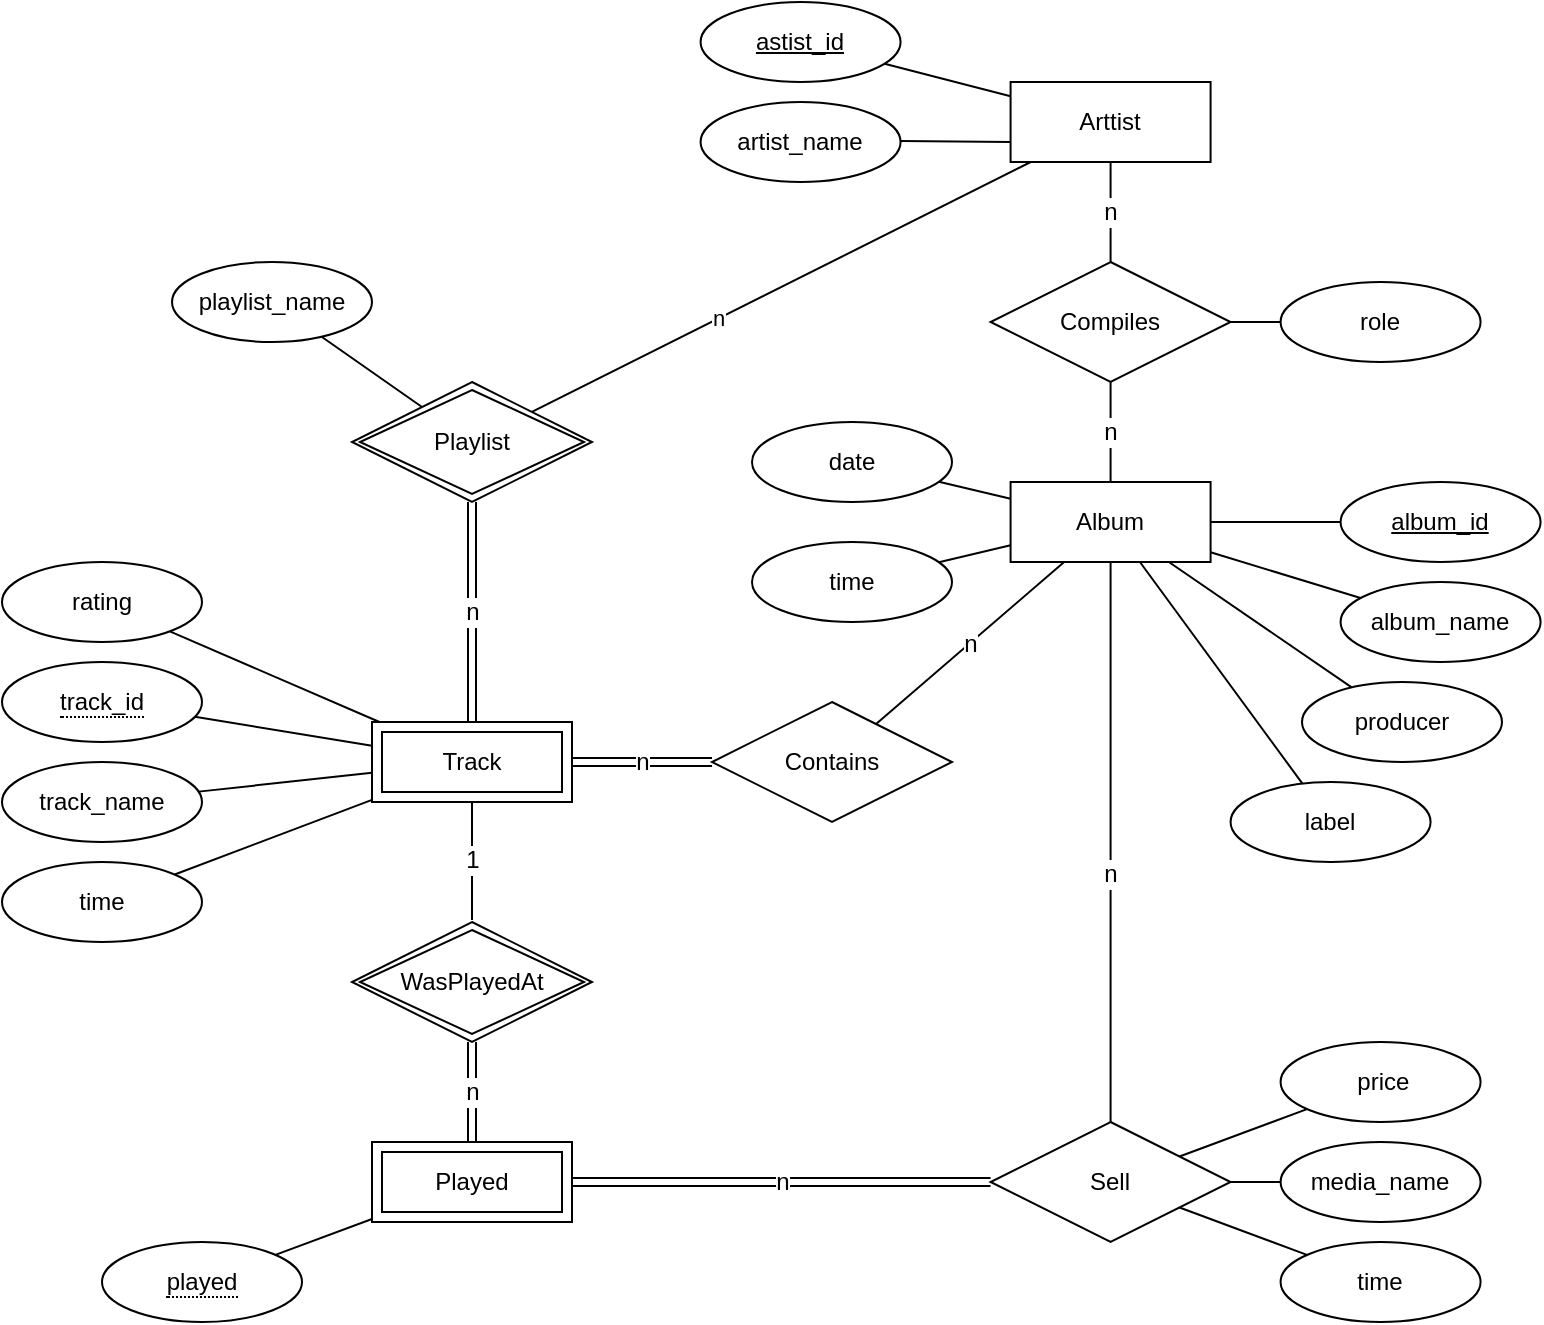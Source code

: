 <mxfile version="16.5.1" type="device" pages="7"><diagram id="vrWnEaGp6Kpe9zhHHsXe" name="main"><mxGraphModel dx="1038" dy="689" grid="1" gridSize="10" guides="1" tooltips="1" connect="1" arrows="1" fold="1" page="1" pageScale="1" pageWidth="850" pageHeight="1100" math="0" shadow="0"><root><mxCell id="0"/><mxCell id="1" parent="0"/><mxCell id="Gfh5Phv5Iq3Dx7Npvj3Z-20" value="1" style="edgeStyle=none;rounded=0;orthogonalLoop=1;jettySize=auto;html=1;endArrow=none;endFill=0;fontSize=12;" parent="1" edge="1"><mxGeometry relative="1" as="geometry"><mxPoint x="275" y="609" as="sourcePoint"/><mxPoint x="275" y="669" as="targetPoint"/></mxGeometry></mxCell><mxCell id="Gfh5Phv5Iq3Dx7Npvj3Z-66" value="n" style="edgeStyle=none;rounded=0;orthogonalLoop=1;jettySize=auto;html=1;endArrow=none;endFill=0;shape=link;fontSize=12;" parent="1" source="Zv7eZgU8VOX6Auu1SvoE-10" target="Zv7eZgU8VOX6Auu1SvoE-18" edge="1"><mxGeometry relative="1" as="geometry"><mxPoint x="275" y="570" as="sourcePoint"/><mxPoint x="275" y="460" as="targetPoint"/></mxGeometry></mxCell><mxCell id="Gfh5Phv5Iq3Dx7Npvj3Z-69" value="n" style="edgeStyle=none;rounded=0;orthogonalLoop=1;jettySize=auto;html=1;endArrow=none;endFill=0;shape=link;fontSize=12;" parent="1" source="Zv7eZgU8VOX6Auu1SvoE-10" target="Gfh5Phv5Iq3Dx7Npvj3Z-32" edge="1"><mxGeometry relative="1" as="geometry"><mxPoint x="404.29" y="590" as="sourcePoint"/></mxGeometry></mxCell><mxCell id="Gfh5Phv5Iq3Dx7Npvj3Z-43" style="edgeStyle=none;rounded=0;orthogonalLoop=1;jettySize=auto;html=1;endArrow=none;endFill=0;" parent="1" source="Zv7eZgU8VOX6Auu1SvoE-3" target="Zv7eZgU8VOX6Auu1SvoE-13" edge="1"><mxGeometry relative="1" as="geometry"><mxPoint x="225.0" y="800" as="sourcePoint"/><mxPoint x="180" y="800" as="targetPoint"/></mxGeometry></mxCell><mxCell id="Gfh5Phv5Iq3Dx7Npvj3Z-76" value="n" style="edgeStyle=none;rounded=0;orthogonalLoop=1;jettySize=auto;html=1;endArrow=none;endFill=0;shape=link;fontSize=12;" parent="1" source="Zv7eZgU8VOX6Auu1SvoE-3" target="Gfh5Phv5Iq3Dx7Npvj3Z-75" edge="1"><mxGeometry relative="1" as="geometry"><mxPoint x="404.29" y="800" as="sourcePoint"/></mxGeometry></mxCell><mxCell id="Gfh5Phv5Iq3Dx7Npvj3Z-77" value="n" style="edgeStyle=none;rounded=0;orthogonalLoop=1;jettySize=auto;html=1;endArrow=none;endFill=0;fontSize=12;" parent="1" source="FZCepeM1Nb0gspUWIkOm-3" target="Gfh5Phv5Iq3Dx7Npvj3Z-75" edge="1"><mxGeometry x="0.111" relative="1" as="geometry"><mxPoint as="offset"/><mxPoint x="594.29" y="490" as="sourcePoint"/></mxGeometry></mxCell><mxCell id="Gfh5Phv5Iq3Dx7Npvj3Z-24" value="n" style="edgeStyle=none;rounded=0;orthogonalLoop=1;jettySize=auto;html=1;endArrow=none;endFill=0;fontSize=12;" parent="1" source="Gfh5Phv5Iq3Dx7Npvj3Z-25" target="eh9XInjUCd8wYwi6vYSL-1" edge="1"><mxGeometry relative="1" as="geometry"><mxPoint x="594.29" y="350" as="targetPoint"/></mxGeometry></mxCell><mxCell id="Gfh5Phv5Iq3Dx7Npvj3Z-25" value="Arttist" style="whiteSpace=wrap;html=1;align=center;" parent="1" vertex="1"><mxGeometry x="544.29" y="250" width="100" height="40" as="geometry"/></mxCell><mxCell id="Gfh5Phv5Iq3Dx7Npvj3Z-28" value="n" style="edgeStyle=none;rounded=0;orthogonalLoop=1;jettySize=auto;html=1;endArrow=none;endFill=0;fontSize=12;" parent="1" source="eh9XInjUCd8wYwi6vYSL-1" target="FZCepeM1Nb0gspUWIkOm-3" edge="1"><mxGeometry relative="1" as="geometry"><mxPoint x="594.29" y="400" as="sourcePoint"/><mxPoint x="594.29" y="450" as="targetPoint"/></mxGeometry></mxCell><mxCell id="Gfh5Phv5Iq3Dx7Npvj3Z-30" value="n" style="edgeStyle=none;rounded=0;orthogonalLoop=1;jettySize=auto;html=1;endArrow=none;endFill=0;fontSize=12;" parent="1" source="Gfh5Phv5Iq3Dx7Npvj3Z-32" target="FZCepeM1Nb0gspUWIkOm-3" edge="1"><mxGeometry relative="1" as="geometry"><mxPoint x="571.075" y="490" as="targetPoint"/></mxGeometry></mxCell><mxCell id="Gfh5Phv5Iq3Dx7Npvj3Z-32" value="Contains" style="shape=rhombus;perimeter=rhombusPerimeter;whiteSpace=wrap;html=1;align=center;" parent="1" vertex="1"><mxGeometry x="395" y="560" width="120" height="60" as="geometry"/></mxCell><mxCell id="Gfh5Phv5Iq3Dx7Npvj3Z-44" style="edgeStyle=none;rounded=0;orthogonalLoop=1;jettySize=auto;html=1;endArrow=none;endFill=0;" parent="1" source="Gfh5Phv5Iq3Dx7Npvj3Z-33" target="Zv7eZgU8VOX6Auu1SvoE-10" edge="1"><mxGeometry relative="1" as="geometry"><mxPoint x="225" y="610" as="targetPoint"/></mxGeometry></mxCell><mxCell id="Gfh5Phv5Iq3Dx7Npvj3Z-33" value="time" style="ellipse;whiteSpace=wrap;html=1;align=center;" parent="1" vertex="1"><mxGeometry x="40" y="640" width="100" height="40" as="geometry"/></mxCell><mxCell id="Gfh5Phv5Iq3Dx7Npvj3Z-50" style="edgeStyle=none;rounded=0;orthogonalLoop=1;jettySize=auto;html=1;endArrow=none;endFill=0;" parent="1" source="Zv7eZgU8VOX6Auu1SvoE-5" target="FZCepeM1Nb0gspUWIkOm-3" edge="1"><mxGeometry relative="1" as="geometry"><mxPoint x="724.883" y="525.488" as="sourcePoint"/><mxPoint x="644.29" y="485.152" as="targetPoint"/></mxGeometry></mxCell><mxCell id="Gfh5Phv5Iq3Dx7Npvj3Z-45" style="edgeStyle=none;rounded=0;orthogonalLoop=1;jettySize=auto;html=1;endArrow=none;endFill=0;" parent="1" source="62J-_yz6lxIc03GLt2yU-3" target="Zv7eZgU8VOX6Auu1SvoE-10" edge="1"><mxGeometry relative="1" as="geometry"><mxPoint x="146.424" y="602.572" as="sourcePoint"/><mxPoint x="225" y="590" as="targetPoint"/></mxGeometry></mxCell><mxCell id="Gfh5Phv5Iq3Dx7Npvj3Z-46" style="edgeStyle=none;rounded=0;orthogonalLoop=1;jettySize=auto;html=1;endArrow=none;endFill=0;" parent="1" source="i9J4AoW7c9kHD20qtk0s-4" target="Zv7eZgU8VOX6Auu1SvoE-10" edge="1"><mxGeometry relative="1" as="geometry"><mxPoint x="136.6" y="567.249" as="sourcePoint"/><mxPoint x="225" y="590" as="targetPoint"/></mxGeometry></mxCell><mxCell id="Gfh5Phv5Iq3Dx7Npvj3Z-49" style="edgeStyle=none;rounded=0;orthogonalLoop=1;jettySize=auto;html=1;endArrow=none;endFill=0;" parent="1" target="FZCepeM1Nb0gspUWIkOm-3" edge="1"><mxGeometry relative="1" as="geometry"><mxPoint x="709.29" y="470" as="sourcePoint"/><mxPoint x="644.29" y="470" as="targetPoint"/></mxGeometry></mxCell><mxCell id="Gfh5Phv5Iq3Dx7Npvj3Z-48" style="edgeStyle=none;rounded=0;orthogonalLoop=1;jettySize=auto;html=1;entryX=0;entryY=0.75;entryDx=0;entryDy=0;endArrow=none;endFill=0;" parent="1" source="62J-_yz6lxIc03GLt2yU-6" target="Gfh5Phv5Iq3Dx7Npvj3Z-25" edge="1"><mxGeometry relative="1" as="geometry"><mxPoint x="487.93" y="285.368" as="sourcePoint"/></mxGeometry></mxCell><mxCell id="Gfh5Phv5Iq3Dx7Npvj3Z-47" style="edgeStyle=none;rounded=0;orthogonalLoop=1;jettySize=auto;html=1;endArrow=none;endFill=0;" parent="1" source="Zv7eZgU8VOX6Auu1SvoE-8" target="Gfh5Phv5Iq3Dx7Npvj3Z-25" edge="1"><mxGeometry relative="1" as="geometry"><mxPoint x="481.287" y="240.853" as="sourcePoint"/></mxGeometry></mxCell><mxCell id="ArwF_WtdYqi8qhNM00VM-2" style="edgeStyle=none;rounded=0;orthogonalLoop=1;jettySize=auto;html=1;endArrow=none;endFill=0;" parent="1" source="Gfh5Phv5Iq3Dx7Npvj3Z-51" target="FZCepeM1Nb0gspUWIkOm-3" edge="1"><mxGeometry relative="1" as="geometry"/></mxCell><mxCell id="Gfh5Phv5Iq3Dx7Npvj3Z-51" value="time" style="ellipse;whiteSpace=wrap;html=1;align=center;" parent="1" vertex="1"><mxGeometry x="415.0" y="480" width="100" height="40" as="geometry"/></mxCell><mxCell id="Gfh5Phv5Iq3Dx7Npvj3Z-64" style="edgeStyle=none;rounded=0;orthogonalLoop=1;jettySize=auto;html=1;exitX=1;exitY=1;exitDx=0;exitDy=0;endArrow=none;endFill=0;" parent="1" edge="1"><mxGeometry relative="1" as="geometry"><mxPoint x="599.29" y="601.25" as="sourcePoint"/><mxPoint x="599.29" y="601.25" as="targetPoint"/></mxGeometry></mxCell><mxCell id="Gfh5Phv5Iq3Dx7Npvj3Z-67" style="edgeStyle=none;rounded=0;orthogonalLoop=1;jettySize=auto;html=1;endArrow=none;endFill=0;fontSize=12;" parent="1" source="Zv7eZgU8VOX6Auu1SvoE-18" target="Gfh5Phv5Iq3Dx7Npvj3Z-25" edge="1"><mxGeometry relative="1" as="geometry"><mxPoint x="380.004" y="412.857" as="sourcePoint"/></mxGeometry></mxCell><mxCell id="Gfh5Phv5Iq3Dx7Npvj3Z-68" value="n" style="edgeLabel;html=1;align=center;verticalAlign=middle;resizable=0;points=[];" parent="Gfh5Phv5Iq3Dx7Npvj3Z-67" vertex="1" connectable="0"><mxGeometry x="-0.255" y="1" relative="1" as="geometry"><mxPoint as="offset"/></mxGeometry></mxCell><mxCell id="Gfh5Phv5Iq3Dx7Npvj3Z-71" style="edgeStyle=none;rounded=0;orthogonalLoop=1;jettySize=auto;html=1;endArrow=none;endFill=0;" parent="1" source="Gfh5Phv5Iq3Dx7Npvj3Z-70" target="Zv7eZgU8VOX6Auu1SvoE-18" edge="1"><mxGeometry relative="1" as="geometry"><mxPoint x="250" y="412.5" as="targetPoint"/></mxGeometry></mxCell><mxCell id="Gfh5Phv5Iq3Dx7Npvj3Z-70" value="playlist_name" style="ellipse;whiteSpace=wrap;html=1;align=center;" parent="1" vertex="1"><mxGeometry x="125" y="340" width="100" height="40" as="geometry"/></mxCell><mxCell id="Gfh5Phv5Iq3Dx7Npvj3Z-72" style="edgeStyle=none;rounded=0;orthogonalLoop=1;jettySize=auto;html=1;exitX=0.5;exitY=1;exitDx=0;exitDy=0;endArrow=none;endFill=0;" parent="1" source="Gfh5Phv5Iq3Dx7Npvj3Z-70" target="Gfh5Phv5Iq3Dx7Npvj3Z-70" edge="1"><mxGeometry relative="1" as="geometry"/></mxCell><mxCell id="Gfh5Phv5Iq3Dx7Npvj3Z-74" style="edgeStyle=none;rounded=0;orthogonalLoop=1;jettySize=auto;html=1;endArrow=none;endFill=0;" parent="1" source="Gfh5Phv5Iq3Dx7Npvj3Z-73" target="Zv7eZgU8VOX6Auu1SvoE-10" edge="1"><mxGeometry relative="1" as="geometry"><mxPoint x="228.75" y="570" as="targetPoint"/></mxGeometry></mxCell><mxCell id="Gfh5Phv5Iq3Dx7Npvj3Z-73" value="rating" style="ellipse;whiteSpace=wrap;html=1;align=center;" parent="1" vertex="1"><mxGeometry x="40" y="490" width="100" height="40" as="geometry"/></mxCell><mxCell id="Gfh5Phv5Iq3Dx7Npvj3Z-75" value="Sell" style="shape=rhombus;perimeter=rhombusPerimeter;whiteSpace=wrap;html=1;align=center;" parent="1" vertex="1"><mxGeometry x="534.29" y="770" width="120" height="60" as="geometry"/></mxCell><mxCell id="Gfh5Phv5Iq3Dx7Npvj3Z-81" style="edgeStyle=none;rounded=0;orthogonalLoop=1;jettySize=auto;html=1;endArrow=none;endFill=0;" parent="1" source="Gfh5Phv5Iq3Dx7Npvj3Z-78" target="Gfh5Phv5Iq3Dx7Npvj3Z-75" edge="1"><mxGeometry relative="1" as="geometry"/></mxCell><mxCell id="Gfh5Phv5Iq3Dx7Npvj3Z-78" value="time" style="ellipse;whiteSpace=wrap;html=1;align=center;" parent="1" vertex="1"><mxGeometry x="679.29" y="830" width="100" height="40" as="geometry"/></mxCell><mxCell id="Gfh5Phv5Iq3Dx7Npvj3Z-82" style="edgeStyle=none;rounded=0;orthogonalLoop=1;jettySize=auto;html=1;endArrow=none;endFill=0;" parent="1" source="Gfh5Phv5Iq3Dx7Npvj3Z-79" target="Gfh5Phv5Iq3Dx7Npvj3Z-75" edge="1"><mxGeometry relative="1" as="geometry"/></mxCell><mxCell id="Gfh5Phv5Iq3Dx7Npvj3Z-79" value="media_name" style="ellipse;whiteSpace=wrap;html=1;align=center;" parent="1" vertex="1"><mxGeometry x="679.29" y="780" width="100" height="40" as="geometry"/></mxCell><mxCell id="Gfh5Phv5Iq3Dx7Npvj3Z-83" style="edgeStyle=none;rounded=0;orthogonalLoop=1;jettySize=auto;html=1;endArrow=none;endFill=0;" parent="1" source="Gfh5Phv5Iq3Dx7Npvj3Z-80" target="Gfh5Phv5Iq3Dx7Npvj3Z-75" edge="1"><mxGeometry relative="1" as="geometry"/></mxCell><mxCell id="Gfh5Phv5Iq3Dx7Npvj3Z-80" value="&amp;nbsp;price" style="ellipse;whiteSpace=wrap;html=1;align=center;" parent="1" vertex="1"><mxGeometry x="679.29" y="730" width="100" height="40" as="geometry"/></mxCell><mxCell id="Gfh5Phv5Iq3Dx7Npvj3Z-85" style="edgeStyle=none;rounded=0;orthogonalLoop=1;jettySize=auto;html=1;endArrow=none;endFill=0;" parent="1" source="Gfh5Phv5Iq3Dx7Npvj3Z-84" target="FZCepeM1Nb0gspUWIkOm-3" edge="1"><mxGeometry relative="1" as="geometry"><mxPoint x="634.831" y="360.27" as="targetPoint"/></mxGeometry></mxCell><mxCell id="Gfh5Phv5Iq3Dx7Npvj3Z-84" value="date" style="ellipse;whiteSpace=wrap;html=1;align=center;" parent="1" vertex="1"><mxGeometry x="415" y="420" width="100" height="40" as="geometry"/></mxCell><mxCell id="Gfh5Phv5Iq3Dx7Npvj3Z-87" style="edgeStyle=none;rounded=0;orthogonalLoop=1;jettySize=auto;html=1;endArrow=none;endFill=0;" parent="1" source="Gfh5Phv5Iq3Dx7Npvj3Z-86" target="FZCepeM1Nb0gspUWIkOm-3" edge="1"><mxGeometry relative="1" as="geometry"><mxPoint x="623.432" y="490" as="targetPoint"/></mxGeometry></mxCell><mxCell id="Gfh5Phv5Iq3Dx7Npvj3Z-86" value="producer" style="ellipse;whiteSpace=wrap;html=1;align=center;" parent="1" vertex="1"><mxGeometry x="690" y="550" width="100" height="40" as="geometry"/></mxCell><mxCell id="Gfh5Phv5Iq3Dx7Npvj3Z-88" value="role" style="ellipse;whiteSpace=wrap;html=1;align=center;" parent="1" vertex="1"><mxGeometry x="679.29" y="350" width="100" height="40" as="geometry"/></mxCell><mxCell id="62J-_yz6lxIc03GLt2yU-3" value="track_name" style="ellipse;whiteSpace=wrap;html=1;align=center;" parent="1" vertex="1"><mxGeometry x="40" y="590" width="100" height="40" as="geometry"/></mxCell><mxCell id="62J-_yz6lxIc03GLt2yU-6" value="artist_name" style="ellipse;whiteSpace=wrap;html=1;align=center;" parent="1" vertex="1"><mxGeometry x="389.29" y="260" width="100" height="40" as="geometry"/></mxCell><mxCell id="Zv7eZgU8VOX6Auu1SvoE-17" value="n" style="rounded=0;orthogonalLoop=1;jettySize=auto;html=1;endArrow=none;endFill=0;shape=link;fontSize=12;" parent="1" source="Zv7eZgU8VOX6Auu1SvoE-3" target="Zv7eZgU8VOX6Auu1SvoE-16" edge="1"><mxGeometry relative="1" as="geometry"/></mxCell><mxCell id="Zv7eZgU8VOX6Auu1SvoE-3" value="Played" style="shape=ext;margin=3;double=1;whiteSpace=wrap;html=1;align=center;" parent="1" vertex="1"><mxGeometry x="225" y="780" width="100" height="40" as="geometry"/></mxCell><mxCell id="Zv7eZgU8VOX6Auu1SvoE-5" value="album_name" style="ellipse;whiteSpace=wrap;html=1;align=center;" parent="1" vertex="1"><mxGeometry x="709.29" y="500" width="100" height="40" as="geometry"/></mxCell><mxCell id="Zv7eZgU8VOX6Auu1SvoE-8" value="&lt;u&gt;astist_id&lt;/u&gt;" style="ellipse;whiteSpace=wrap;html=1;align=center;" parent="1" vertex="1"><mxGeometry x="389.29" y="210" width="100" height="40" as="geometry"/></mxCell><mxCell id="Zv7eZgU8VOX6Auu1SvoE-10" value="Track" style="shape=ext;margin=3;double=1;whiteSpace=wrap;html=1;align=center;" parent="1" vertex="1"><mxGeometry x="225" y="570" width="100" height="40" as="geometry"/></mxCell><mxCell id="Zv7eZgU8VOX6Auu1SvoE-13" value="&lt;span style=&quot;border-bottom: 1px dotted&quot;&gt;played&lt;/span&gt;" style="ellipse;whiteSpace=wrap;html=1;align=center;" parent="1" vertex="1"><mxGeometry x="90" y="830" width="100" height="40" as="geometry"/></mxCell><mxCell id="Zv7eZgU8VOX6Auu1SvoE-16" value="WasPlayedAt" style="shape=rhombus;double=1;perimeter=rhombusPerimeter;whiteSpace=wrap;html=1;align=center;" parent="1" vertex="1"><mxGeometry x="215" y="670" width="120" height="60" as="geometry"/></mxCell><mxCell id="Zv7eZgU8VOX6Auu1SvoE-18" value="Playlist" style="shape=rhombus;double=1;perimeter=rhombusPerimeter;whiteSpace=wrap;html=1;align=center;" parent="1" vertex="1"><mxGeometry x="215" y="400" width="120" height="60" as="geometry"/></mxCell><mxCell id="9it9BROrX4WioF7srALo-2" style="rounded=0;orthogonalLoop=1;jettySize=auto;html=1;startArrow=none;startFill=0;endArrow=none;endFill=0;" parent="1" source="FZCepeM1Nb0gspUWIkOm-3" target="9it9BROrX4WioF7srALo-1" edge="1"><mxGeometry relative="1" as="geometry"/></mxCell><mxCell id="FZCepeM1Nb0gspUWIkOm-3" value="Album" style="whiteSpace=wrap;html=1;align=center;" parent="1" vertex="1"><mxGeometry x="544.29" y="450" width="100" height="40" as="geometry"/></mxCell><mxCell id="Fl4iUcowrSnDagJD0CS_-1" style="edgeStyle=none;rounded=0;orthogonalLoop=1;jettySize=auto;html=1;endArrow=none;endFill=0;" parent="1" source="eh9XInjUCd8wYwi6vYSL-1" target="Gfh5Phv5Iq3Dx7Npvj3Z-88" edge="1"><mxGeometry relative="1" as="geometry"/></mxCell><mxCell id="eh9XInjUCd8wYwi6vYSL-1" value="Compiles" style="shape=rhombus;perimeter=rhombusPerimeter;whiteSpace=wrap;html=1;align=center;" parent="1" vertex="1"><mxGeometry x="534.29" y="340" width="120" height="60" as="geometry"/></mxCell><mxCell id="9it9BROrX4WioF7srALo-1" value="label" style="ellipse;whiteSpace=wrap;html=1;align=center;" parent="1" vertex="1"><mxGeometry x="654.29" y="600" width="100" height="40" as="geometry"/></mxCell><mxCell id="i9J4AoW7c9kHD20qtk0s-1" value="&lt;u&gt;album_id&lt;/u&gt;" style="ellipse;whiteSpace=wrap;html=1;align=center;" vertex="1" parent="1"><mxGeometry x="709.29" y="450" width="100" height="40" as="geometry"/></mxCell><mxCell id="i9J4AoW7c9kHD20qtk0s-4" value="&lt;span style=&quot;border-bottom: 1px dotted&quot;&gt;track_id&lt;/span&gt;" style="ellipse;whiteSpace=wrap;html=1;align=center;" vertex="1" parent="1"><mxGeometry x="40" y="540" width="100" height="40" as="geometry"/></mxCell></root></mxGraphModel></diagram><diagram id="7LT1AenVe5jpzxoWWg02" name="1a"><mxGraphModel dx="1038" dy="689" grid="1" gridSize="10" guides="1" tooltips="1" connect="1" arrows="1" fold="1" page="1" pageScale="1" pageWidth="850" pageHeight="1100" math="0" shadow="0"><root><mxCell id="wtETY5h1xPr2-B8YvUgo-0"/><mxCell id="wtETY5h1xPr2-B8YvUgo-1" parent="wtETY5h1xPr2-B8YvUgo-0"/><mxCell id="wtETY5h1xPr2-B8YvUgo-2" value="n" style="edgeStyle=none;rounded=0;orthogonalLoop=1;jettySize=auto;html=1;endArrow=none;endFill=0;fontSize=12;" parent="wtETY5h1xPr2-B8YvUgo-1" source="wtETY5h1xPr2-B8YvUgo-4" edge="1"><mxGeometry relative="1" as="geometry"><mxPoint x="405" y="620" as="targetPoint"/></mxGeometry></mxCell><mxCell id="wtETY5h1xPr2-B8YvUgo-3" style="edgeStyle=none;rounded=0;orthogonalLoop=1;jettySize=auto;html=1;endArrow=none;endFill=0;" parent="wtETY5h1xPr2-B8YvUgo-1" source="wtETY5h1xPr2-B8YvUgo-4" target="wtETY5h1xPr2-B8YvUgo-20" edge="1"><mxGeometry relative="1" as="geometry"/></mxCell><mxCell id="wtETY5h1xPr2-B8YvUgo-4" value="Arttist" style="whiteSpace=wrap;html=1;align=center;" parent="wtETY5h1xPr2-B8YvUgo-1" vertex="1"><mxGeometry x="355" y="520" width="100" height="40" as="geometry"/></mxCell><mxCell id="wtETY5h1xPr2-B8YvUgo-5" value="n" style="edgeStyle=none;rounded=0;orthogonalLoop=1;jettySize=auto;html=1;endArrow=none;endFill=0;fontSize=12;" parent="wtETY5h1xPr2-B8YvUgo-1" source="wtETY5h1xPr2-B8YvUgo-25" target="wtETY5h1xPr2-B8YvUgo-26" edge="1"><mxGeometry relative="1" as="geometry"><mxPoint x="405" y="680" as="sourcePoint"/><mxPoint x="405" y="720" as="targetPoint"/></mxGeometry></mxCell><mxCell id="wtETY5h1xPr2-B8YvUgo-8" style="edgeStyle=none;rounded=0;orthogonalLoop=1;jettySize=auto;html=1;endArrow=none;endFill=0;" parent="wtETY5h1xPr2-B8YvUgo-1" source="wtETY5h1xPr2-B8YvUgo-22" target="wtETY5h1xPr2-B8YvUgo-26" edge="1"><mxGeometry relative="1" as="geometry"><mxPoint x="535.593" y="795.488" as="sourcePoint"/><mxPoint x="455" y="755.152" as="targetPoint"/></mxGeometry></mxCell><mxCell id="wtETY5h1xPr2-B8YvUgo-9" style="edgeStyle=none;rounded=0;orthogonalLoop=1;jettySize=auto;html=1;endArrow=none;endFill=0;" parent="wtETY5h1xPr2-B8YvUgo-1" source="Le6urbEkxBTSLlFQ5t2k-0" target="wtETY5h1xPr2-B8YvUgo-26" edge="1"><mxGeometry relative="1" as="geometry"><mxPoint x="520" y="740" as="sourcePoint"/><mxPoint x="455" y="740" as="targetPoint"/></mxGeometry></mxCell><mxCell id="wtETY5h1xPr2-B8YvUgo-10" style="edgeStyle=none;rounded=0;orthogonalLoop=1;jettySize=auto;html=1;entryX=0;entryY=0.75;entryDx=0;entryDy=0;endArrow=none;endFill=0;" parent="wtETY5h1xPr2-B8YvUgo-1" source="wtETY5h1xPr2-B8YvUgo-21" target="wtETY5h1xPr2-B8YvUgo-4" edge="1"><mxGeometry relative="1" as="geometry"><mxPoint x="298.64" y="555.368" as="sourcePoint"/></mxGeometry></mxCell><mxCell id="wtETY5h1xPr2-B8YvUgo-11" style="edgeStyle=none;rounded=0;orthogonalLoop=1;jettySize=auto;html=1;endArrow=none;endFill=0;" parent="wtETY5h1xPr2-B8YvUgo-1" source="wtETY5h1xPr2-B8YvUgo-24" target="wtETY5h1xPr2-B8YvUgo-4" edge="1"><mxGeometry relative="1" as="geometry"><mxPoint x="291.997" y="510.853" as="sourcePoint"/></mxGeometry></mxCell><mxCell id="wtETY5h1xPr2-B8YvUgo-12" style="edgeStyle=none;rounded=0;orthogonalLoop=1;jettySize=auto;html=1;endArrow=none;endFill=0;" parent="wtETY5h1xPr2-B8YvUgo-1" source="wtETY5h1xPr2-B8YvUgo-13" target="wtETY5h1xPr2-B8YvUgo-25" edge="1"><mxGeometry relative="1" as="geometry"><mxPoint x="446.538" y="659.231" as="targetPoint"/></mxGeometry></mxCell><mxCell id="wtETY5h1xPr2-B8YvUgo-13" value="time" style="ellipse;whiteSpace=wrap;html=1;align=center;" parent="wtETY5h1xPr2-B8YvUgo-1" vertex="1"><mxGeometry x="480" y="650" width="100" height="40" as="geometry"/></mxCell><mxCell id="wtETY5h1xPr2-B8YvUgo-14" style="edgeStyle=none;rounded=0;orthogonalLoop=1;jettySize=auto;html=1;exitX=1;exitY=1;exitDx=0;exitDy=0;endArrow=none;endFill=0;" parent="wtETY5h1xPr2-B8YvUgo-1" edge="1"><mxGeometry relative="1" as="geometry"><mxPoint x="410" y="871.25" as="sourcePoint"/><mxPoint x="410" y="871.25" as="targetPoint"/></mxGeometry></mxCell><mxCell id="wtETY5h1xPr2-B8YvUgo-16" style="edgeStyle=none;rounded=0;orthogonalLoop=1;jettySize=auto;html=1;endArrow=none;endFill=0;" parent="wtETY5h1xPr2-B8YvUgo-1" source="wtETY5h1xPr2-B8YvUgo-17" target="wtETY5h1xPr2-B8YvUgo-25" edge="1"><mxGeometry relative="1" as="geometry"><mxPoint x="435" y="635" as="targetPoint"/></mxGeometry></mxCell><mxCell id="wtETY5h1xPr2-B8YvUgo-17" value="date" style="ellipse;whiteSpace=wrap;html=1;align=center;" parent="wtETY5h1xPr2-B8YvUgo-1" vertex="1"><mxGeometry x="480" y="590" width="100" height="40" as="geometry"/></mxCell><mxCell id="wtETY5h1xPr2-B8YvUgo-18" style="edgeStyle=none;rounded=0;orthogonalLoop=1;jettySize=auto;html=1;endArrow=none;endFill=0;" parent="wtETY5h1xPr2-B8YvUgo-1" source="wtETY5h1xPr2-B8YvUgo-19" target="wtETY5h1xPr2-B8YvUgo-26" edge="1"><mxGeometry relative="1" as="geometry"><mxPoint x="434.142" y="760" as="targetPoint"/></mxGeometry></mxCell><mxCell id="wtETY5h1xPr2-B8YvUgo-19" value="producer" style="ellipse;whiteSpace=wrap;html=1;align=center;" parent="wtETY5h1xPr2-B8YvUgo-1" vertex="1"><mxGeometry x="500.71" y="820" width="100" height="40" as="geometry"/></mxCell><mxCell id="wtETY5h1xPr2-B8YvUgo-20" value="band_name" style="ellipse;whiteSpace=wrap;html=1;align=center;" parent="wtETY5h1xPr2-B8YvUgo-1" vertex="1"><mxGeometry x="200.0" y="430" width="100" height="40" as="geometry"/></mxCell><mxCell id="wtETY5h1xPr2-B8YvUgo-21" value="artist_name" style="ellipse;whiteSpace=wrap;html=1;align=center;" parent="wtETY5h1xPr2-B8YvUgo-1" vertex="1"><mxGeometry x="200.0" y="530" width="100" height="40" as="geometry"/></mxCell><mxCell id="wtETY5h1xPr2-B8YvUgo-22" value="album_name" style="ellipse;whiteSpace=wrap;html=1;align=center;" parent="wtETY5h1xPr2-B8YvUgo-1" vertex="1"><mxGeometry x="520" y="770" width="100" height="40" as="geometry"/></mxCell><mxCell id="wtETY5h1xPr2-B8YvUgo-24" value="&lt;u&gt;astist_id&lt;/u&gt;" style="ellipse;whiteSpace=wrap;html=1;align=center;" parent="wtETY5h1xPr2-B8YvUgo-1" vertex="1"><mxGeometry x="200.0" y="480" width="100" height="40" as="geometry"/></mxCell><mxCell id="wtETY5h1xPr2-B8YvUgo-25" value="Compiles" style="shape=rhombus;double=1;perimeter=rhombusPerimeter;whiteSpace=wrap;html=1;align=center;" parent="wtETY5h1xPr2-B8YvUgo-1" vertex="1"><mxGeometry x="345" y="610" width="120" height="60" as="geometry"/></mxCell><mxCell id="wtETY5h1xPr2-B8YvUgo-26" value="Album" style="whiteSpace=wrap;html=1;align=center;" parent="wtETY5h1xPr2-B8YvUgo-1" vertex="1"><mxGeometry x="355" y="720" width="100" height="40" as="geometry"/></mxCell><mxCell id="Le6urbEkxBTSLlFQ5t2k-0" value="album_id" style="ellipse;whiteSpace=wrap;html=1;align=center;fontStyle=4" vertex="1" parent="wtETY5h1xPr2-B8YvUgo-1"><mxGeometry x="520" y="720" width="100" height="40" as="geometry"/></mxCell></root></mxGraphModel></diagram><diagram id="3lw4qbmmcE49EKIi5hrJ" name="1b "><mxGraphModel dx="1038" dy="689" grid="1" gridSize="10" guides="1" tooltips="1" connect="1" arrows="1" fold="1" page="1" pageScale="1" pageWidth="850" pageHeight="1100" math="0" shadow="0"><root><mxCell id="C7NP84wLiBskxIl4soHA-0"/><mxCell id="C7NP84wLiBskxIl4soHA-1" parent="C7NP84wLiBskxIl4soHA-0"/><mxCell id="C7NP84wLiBskxIl4soHA-3" value="n" style="edgeStyle=none;rounded=0;orthogonalLoop=1;jettySize=auto;html=1;endArrow=none;endFill=0;shape=link;fontSize=12;" parent="C7NP84wLiBskxIl4soHA-1" source="C7NP84wLiBskxIl4soHA-37" target="C7NP84wLiBskxIl4soHA-39" edge="1"><mxGeometry relative="1" as="geometry"><mxPoint x="305" y="630" as="sourcePoint"/><mxPoint x="305" y="520" as="targetPoint"/></mxGeometry></mxCell><mxCell id="C7NP84wLiBskxIl4soHA-6" style="edgeStyle=none;rounded=0;orthogonalLoop=1;jettySize=auto;html=1;endArrow=none;endFill=0;" parent="C7NP84wLiBskxIl4soHA-1" source="C7NP84wLiBskxIl4soHA-7" target="C7NP84wLiBskxIl4soHA-33" edge="1"><mxGeometry relative="1" as="geometry"/></mxCell><mxCell id="C7NP84wLiBskxIl4soHA-7" value="Arttist" style="whiteSpace=wrap;html=1;align=center;" parent="C7NP84wLiBskxIl4soHA-1" vertex="1"><mxGeometry x="574.29" y="310" width="100" height="40" as="geometry"/></mxCell><mxCell id="C7NP84wLiBskxIl4soHA-11" style="edgeStyle=none;rounded=0;orthogonalLoop=1;jettySize=auto;html=1;endArrow=none;endFill=0;" parent="C7NP84wLiBskxIl4soHA-1" source="C7NP84wLiBskxIl4soHA-12" target="C7NP84wLiBskxIl4soHA-37" edge="1"><mxGeometry relative="1" as="geometry"><mxPoint x="255" y="670" as="targetPoint"/></mxGeometry></mxCell><mxCell id="C7NP84wLiBskxIl4soHA-12" value="time" style="ellipse;whiteSpace=wrap;html=1;align=center;" parent="C7NP84wLiBskxIl4soHA-1" vertex="1"><mxGeometry x="70" y="700" width="100" height="40" as="geometry"/></mxCell><mxCell id="C7NP84wLiBskxIl4soHA-14" style="edgeStyle=none;rounded=0;orthogonalLoop=1;jettySize=auto;html=1;endArrow=none;endFill=0;" parent="C7NP84wLiBskxIl4soHA-1" source="C7NP84wLiBskxIl4soHA-34" target="C7NP84wLiBskxIl4soHA-37" edge="1"><mxGeometry relative="1" as="geometry"><mxPoint x="176.424" y="662.572" as="sourcePoint"/><mxPoint x="255" y="650" as="targetPoint"/></mxGeometry></mxCell><mxCell id="C7NP84wLiBskxIl4soHA-15" style="edgeStyle=none;rounded=0;orthogonalLoop=1;jettySize=auto;html=1;endArrow=none;endFill=0;" parent="C7NP84wLiBskxIl4soHA-1" source="CERm8r3V6WuAzOMOApmf-0" target="C7NP84wLiBskxIl4soHA-37" edge="1"><mxGeometry relative="1" as="geometry"><mxPoint x="166.6" y="627.249" as="sourcePoint"/><mxPoint x="255" y="650" as="targetPoint"/></mxGeometry></mxCell><mxCell id="C7NP84wLiBskxIl4soHA-17" style="edgeStyle=none;rounded=0;orthogonalLoop=1;jettySize=auto;html=1;entryX=0;entryY=0.75;entryDx=0;entryDy=0;endArrow=none;endFill=0;" parent="C7NP84wLiBskxIl4soHA-1" source="C7NP84wLiBskxIl4soHA-35" target="C7NP84wLiBskxIl4soHA-7" edge="1"><mxGeometry relative="1" as="geometry"><mxPoint x="517.93" y="345.368" as="sourcePoint"/></mxGeometry></mxCell><mxCell id="C7NP84wLiBskxIl4soHA-18" style="edgeStyle=none;rounded=0;orthogonalLoop=1;jettySize=auto;html=1;endArrow=none;endFill=0;" parent="C7NP84wLiBskxIl4soHA-1" source="C7NP84wLiBskxIl4soHA-36" target="C7NP84wLiBskxIl4soHA-7" edge="1"><mxGeometry relative="1" as="geometry"><mxPoint x="511.287" y="300.853" as="sourcePoint"/></mxGeometry></mxCell><mxCell id="C7NP84wLiBskxIl4soHA-21" style="edgeStyle=none;rounded=0;orthogonalLoop=1;jettySize=auto;html=1;exitX=1;exitY=1;exitDx=0;exitDy=0;endArrow=none;endFill=0;" parent="C7NP84wLiBskxIl4soHA-1" edge="1"><mxGeometry relative="1" as="geometry"><mxPoint x="629.29" y="661.25" as="sourcePoint"/><mxPoint x="629.29" y="661.25" as="targetPoint"/></mxGeometry></mxCell><mxCell id="C7NP84wLiBskxIl4soHA-22" style="edgeStyle=none;rounded=0;orthogonalLoop=1;jettySize=auto;html=1;endArrow=none;endFill=0;fontSize=12;" parent="C7NP84wLiBskxIl4soHA-1" source="C7NP84wLiBskxIl4soHA-39" target="C7NP84wLiBskxIl4soHA-7" edge="1"><mxGeometry relative="1" as="geometry"><mxPoint x="410.004" y="472.857" as="sourcePoint"/></mxGeometry></mxCell><mxCell id="C7NP84wLiBskxIl4soHA-23" value="n" style="edgeLabel;html=1;align=center;verticalAlign=middle;resizable=0;points=[];" parent="C7NP84wLiBskxIl4soHA-22" vertex="1" connectable="0"><mxGeometry x="-0.255" y="1" relative="1" as="geometry"><mxPoint as="offset"/></mxGeometry></mxCell><mxCell id="C7NP84wLiBskxIl4soHA-24" style="edgeStyle=none;rounded=0;orthogonalLoop=1;jettySize=auto;html=1;endArrow=none;endFill=0;" parent="C7NP84wLiBskxIl4soHA-1" source="C7NP84wLiBskxIl4soHA-25" target="C7NP84wLiBskxIl4soHA-39" edge="1"><mxGeometry relative="1" as="geometry"><mxPoint x="280" y="472.5" as="targetPoint"/></mxGeometry></mxCell><mxCell id="C7NP84wLiBskxIl4soHA-25" value="playlist_name" style="ellipse;whiteSpace=wrap;html=1;align=center;" parent="C7NP84wLiBskxIl4soHA-1" vertex="1"><mxGeometry x="155" y="400" width="100" height="40" as="geometry"/></mxCell><mxCell id="C7NP84wLiBskxIl4soHA-26" style="edgeStyle=none;rounded=0;orthogonalLoop=1;jettySize=auto;html=1;exitX=0.5;exitY=1;exitDx=0;exitDy=0;endArrow=none;endFill=0;" parent="C7NP84wLiBskxIl4soHA-1" source="C7NP84wLiBskxIl4soHA-25" target="C7NP84wLiBskxIl4soHA-25" edge="1"><mxGeometry relative="1" as="geometry"/></mxCell><mxCell id="C7NP84wLiBskxIl4soHA-27" style="edgeStyle=none;rounded=0;orthogonalLoop=1;jettySize=auto;html=1;endArrow=none;endFill=0;" parent="C7NP84wLiBskxIl4soHA-1" source="C7NP84wLiBskxIl4soHA-28" target="C7NP84wLiBskxIl4soHA-37" edge="1"><mxGeometry relative="1" as="geometry"><mxPoint x="258.75" y="630" as="targetPoint"/></mxGeometry></mxCell><mxCell id="C7NP84wLiBskxIl4soHA-28" value="rating" style="ellipse;whiteSpace=wrap;html=1;align=center;" parent="C7NP84wLiBskxIl4soHA-1" vertex="1"><mxGeometry x="70" y="550" width="100" height="40" as="geometry"/></mxCell><mxCell id="C7NP84wLiBskxIl4soHA-33" value="band_name" style="ellipse;whiteSpace=wrap;html=1;align=center;" parent="C7NP84wLiBskxIl4soHA-1" vertex="1"><mxGeometry x="419.29" y="220" width="100" height="40" as="geometry"/></mxCell><mxCell id="C7NP84wLiBskxIl4soHA-34" value="track_name" style="ellipse;whiteSpace=wrap;html=1;align=center;" parent="C7NP84wLiBskxIl4soHA-1" vertex="1"><mxGeometry x="70" y="650" width="100" height="40" as="geometry"/></mxCell><mxCell id="C7NP84wLiBskxIl4soHA-35" value="artist_name" style="ellipse;whiteSpace=wrap;html=1;align=center;" parent="C7NP84wLiBskxIl4soHA-1" vertex="1"><mxGeometry x="419.29" y="320" width="100" height="40" as="geometry"/></mxCell><mxCell id="C7NP84wLiBskxIl4soHA-36" value="&lt;u&gt;astist_id&lt;/u&gt;" style="ellipse;whiteSpace=wrap;html=1;align=center;" parent="C7NP84wLiBskxIl4soHA-1" vertex="1"><mxGeometry x="419.29" y="270" width="100" height="40" as="geometry"/></mxCell><mxCell id="C7NP84wLiBskxIl4soHA-37" value="Track" style="shape=ext;margin=3;double=1;whiteSpace=wrap;html=1;align=center;" parent="C7NP84wLiBskxIl4soHA-1" vertex="1"><mxGeometry x="255" y="630" width="100" height="40" as="geometry"/></mxCell><mxCell id="C7NP84wLiBskxIl4soHA-39" value="Playlist" style="shape=rhombus;double=1;perimeter=rhombusPerimeter;whiteSpace=wrap;html=1;align=center;" parent="C7NP84wLiBskxIl4soHA-1" vertex="1"><mxGeometry x="245" y="460" width="120" height="60" as="geometry"/></mxCell><mxCell id="CERm8r3V6WuAzOMOApmf-0" value="&lt;span style=&quot;border-bottom: 1px dotted&quot;&gt;track_id&lt;/span&gt;" style="ellipse;whiteSpace=wrap;html=1;align=center;" vertex="1" parent="C7NP84wLiBskxIl4soHA-1"><mxGeometry x="70" y="600" width="100" height="40" as="geometry"/></mxCell></root></mxGraphModel></diagram><diagram id="ZC7yHy1OJs265y5E2UCa" name="1c"><mxGraphModel dx="1038" dy="689" grid="1" gridSize="10" guides="1" tooltips="1" connect="1" arrows="1" fold="1" page="1" pageScale="1" pageWidth="850" pageHeight="1100" math="0" shadow="0"><root><mxCell id="y5uC0JaTwdNJPfPzyZjx-0"/><mxCell id="y5uC0JaTwdNJPfPzyZjx-1" parent="y5uC0JaTwdNJPfPzyZjx-0"/><mxCell id="y5uC0JaTwdNJPfPzyZjx-3" style="edgeStyle=none;rounded=0;orthogonalLoop=1;jettySize=auto;html=1;endArrow=none;endFill=0;" parent="y5uC0JaTwdNJPfPzyZjx-1" source="y5uC0JaTwdNJPfPzyZjx-4" target="y5uC0JaTwdNJPfPzyZjx-10" edge="1"><mxGeometry relative="1" as="geometry"><mxPoint x="415" y="730" as="targetPoint"/></mxGeometry></mxCell><mxCell id="y5uC0JaTwdNJPfPzyZjx-4" value="time" style="ellipse;whiteSpace=wrap;html=1;align=center;" parent="y5uC0JaTwdNJPfPzyZjx-1" vertex="1"><mxGeometry x="230" y="760" width="100" height="40" as="geometry"/></mxCell><mxCell id="y5uC0JaTwdNJPfPzyZjx-5" style="edgeStyle=none;rounded=0;orthogonalLoop=1;jettySize=auto;html=1;endArrow=none;endFill=0;" parent="y5uC0JaTwdNJPfPzyZjx-1" source="y5uC0JaTwdNJPfPzyZjx-9" target="y5uC0JaTwdNJPfPzyZjx-10" edge="1"><mxGeometry relative="1" as="geometry"><mxPoint x="336.424" y="722.572" as="sourcePoint"/><mxPoint x="415" y="710" as="targetPoint"/></mxGeometry></mxCell><mxCell id="y5uC0JaTwdNJPfPzyZjx-6" style="edgeStyle=none;rounded=0;orthogonalLoop=1;jettySize=auto;html=1;endArrow=none;endFill=0;" parent="y5uC0JaTwdNJPfPzyZjx-1" source="1QViBs-zFrPRy9NLn7Va-0" target="y5uC0JaTwdNJPfPzyZjx-10" edge="1"><mxGeometry relative="1" as="geometry"><mxPoint x="326.6" y="687.249" as="sourcePoint"/><mxPoint x="415" y="710" as="targetPoint"/></mxGeometry></mxCell><mxCell id="y5uC0JaTwdNJPfPzyZjx-7" style="edgeStyle=none;rounded=0;orthogonalLoop=1;jettySize=auto;html=1;endArrow=none;endFill=0;" parent="y5uC0JaTwdNJPfPzyZjx-1" source="y5uC0JaTwdNJPfPzyZjx-8" target="y5uC0JaTwdNJPfPzyZjx-10" edge="1"><mxGeometry relative="1" as="geometry"><mxPoint x="418.75" y="690" as="targetPoint"/></mxGeometry></mxCell><mxCell id="y5uC0JaTwdNJPfPzyZjx-8" value="rating" style="ellipse;whiteSpace=wrap;html=1;align=center;" parent="y5uC0JaTwdNJPfPzyZjx-1" vertex="1"><mxGeometry x="230" y="610" width="100" height="40" as="geometry"/></mxCell><mxCell id="y5uC0JaTwdNJPfPzyZjx-9" value="track_name" style="ellipse;whiteSpace=wrap;html=1;align=center;" parent="y5uC0JaTwdNJPfPzyZjx-1" vertex="1"><mxGeometry x="230" y="710" width="100" height="40" as="geometry"/></mxCell><mxCell id="y5uC0JaTwdNJPfPzyZjx-10" value="Track" style="shape=ext;margin=3;double=1;whiteSpace=wrap;html=1;align=center;" parent="y5uC0JaTwdNJPfPzyZjx-1" vertex="1"><mxGeometry x="415" y="690" width="100" height="40" as="geometry"/></mxCell><mxCell id="1QViBs-zFrPRy9NLn7Va-0" value="&lt;span style=&quot;border-bottom: 1px dotted&quot;&gt;track_id&lt;/span&gt;" style="ellipse;whiteSpace=wrap;html=1;align=center;" vertex="1" parent="y5uC0JaTwdNJPfPzyZjx-1"><mxGeometry x="230" y="660" width="100" height="40" as="geometry"/></mxCell><mxCell id="1QViBs-zFrPRy9NLn7Va-1" style="edgeStyle=none;rounded=0;orthogonalLoop=1;jettySize=auto;html=1;exitX=0.5;exitY=1;exitDx=0;exitDy=0;endArrow=none;endFill=0;" edge="1" parent="y5uC0JaTwdNJPfPzyZjx-1" source="1QViBs-zFrPRy9NLn7Va-0" target="1QViBs-zFrPRy9NLn7Va-0"><mxGeometry relative="1" as="geometry"/></mxCell></root></mxGraphModel></diagram><diagram id="xNLDIsnsj6VVSbCARxRm" name="1d"><mxGraphModel dx="1038" dy="689" grid="1" gridSize="10" guides="1" tooltips="1" connect="1" arrows="1" fold="1" page="1" pageScale="1" pageWidth="850" pageHeight="1100" math="0" shadow="0"><root><mxCell id="64y2yAEv3d4VYVmNqxG3-0"/><mxCell id="64y2yAEv3d4VYVmNqxG3-1" parent="64y2yAEv3d4VYVmNqxG3-0"/><mxCell id="64y2yAEv3d4VYVmNqxG3-5" style="edgeStyle=none;rounded=0;orthogonalLoop=1;jettySize=auto;html=1;endArrow=none;endFill=0;" parent="64y2yAEv3d4VYVmNqxG3-1" source="64y2yAEv3d4VYVmNqxG3-30" target="64y2yAEv3d4VYVmNqxG3-34" edge="1"><mxGeometry relative="1" as="geometry"><mxPoint x="200.0" y="760" as="sourcePoint"/><mxPoint x="155" y="760" as="targetPoint"/></mxGeometry></mxCell><mxCell id="64y2yAEv3d4VYVmNqxG3-6" value="n" style="edgeStyle=none;rounded=0;orthogonalLoop=1;jettySize=auto;html=1;endArrow=none;endFill=0;shape=link;fontSize=12;" parent="64y2yAEv3d4VYVmNqxG3-1" source="64y2yAEv3d4VYVmNqxG3-30" target="64y2yAEv3d4VYVmNqxG3-19" edge="1"><mxGeometry relative="1" as="geometry"><mxPoint x="379.29" y="760" as="sourcePoint"/></mxGeometry></mxCell><mxCell id="64y2yAEv3d4VYVmNqxG3-7" value="n" style="edgeStyle=none;rounded=0;orthogonalLoop=1;jettySize=auto;html=1;endArrow=none;endFill=0;fontSize=12;" parent="64y2yAEv3d4VYVmNqxG3-1" source="64y2yAEv3d4VYVmNqxG3-37" target="64y2yAEv3d4VYVmNqxG3-19" edge="1"><mxGeometry x="0.111" relative="1" as="geometry"><mxPoint as="offset"/><mxPoint x="569.29" y="450" as="sourcePoint"/></mxGeometry></mxCell><mxCell id="64y2yAEv3d4VYVmNqxG3-12" style="edgeStyle=none;rounded=0;orthogonalLoop=1;jettySize=auto;html=1;endArrow=none;endFill=0;" parent="64y2yAEv3d4VYVmNqxG3-1" source="64y2yAEv3d4VYVmNqxG3-31" target="64y2yAEv3d4VYVmNqxG3-37" edge="1"><mxGeometry relative="1" as="geometry"><mxPoint x="699.883" y="485.488" as="sourcePoint"/><mxPoint x="619.29" y="445.152" as="targetPoint"/></mxGeometry></mxCell><mxCell id="64y2yAEv3d4VYVmNqxG3-15" style="edgeStyle=none;rounded=0;orthogonalLoop=1;jettySize=auto;html=1;endArrow=none;endFill=0;" parent="64y2yAEv3d4VYVmNqxG3-1" source="_wscc_-eeTMEzvhh1V9m-0" target="64y2yAEv3d4VYVmNqxG3-37" edge="1"><mxGeometry relative="1" as="geometry"><mxPoint x="684.29" y="430" as="sourcePoint"/><mxPoint x="619.29" y="430" as="targetPoint"/></mxGeometry></mxCell><mxCell id="64y2yAEv3d4VYVmNqxG3-16" style="edgeStyle=none;rounded=0;orthogonalLoop=1;jettySize=auto;html=1;exitX=1;exitY=1;exitDx=0;exitDy=0;endArrow=none;endFill=0;" parent="64y2yAEv3d4VYVmNqxG3-1" edge="1"><mxGeometry relative="1" as="geometry"><mxPoint x="574.29" y="561.25" as="sourcePoint"/><mxPoint x="574.29" y="561.25" as="targetPoint"/></mxGeometry></mxCell><mxCell id="64y2yAEv3d4VYVmNqxG3-19" value="Sell" style="shape=rhombus;perimeter=rhombusPerimeter;whiteSpace=wrap;html=1;align=center;" parent="64y2yAEv3d4VYVmNqxG3-1" vertex="1"><mxGeometry x="509.29" y="730" width="120" height="60" as="geometry"/></mxCell><mxCell id="64y2yAEv3d4VYVmNqxG3-20" style="edgeStyle=none;rounded=0;orthogonalLoop=1;jettySize=auto;html=1;endArrow=none;endFill=0;" parent="64y2yAEv3d4VYVmNqxG3-1" source="64y2yAEv3d4VYVmNqxG3-21" target="64y2yAEv3d4VYVmNqxG3-19" edge="1"><mxGeometry relative="1" as="geometry"/></mxCell><mxCell id="64y2yAEv3d4VYVmNqxG3-21" value="time" style="ellipse;whiteSpace=wrap;html=1;align=center;" parent="64y2yAEv3d4VYVmNqxG3-1" vertex="1"><mxGeometry x="654.29" y="790" width="100" height="40" as="geometry"/></mxCell><mxCell id="64y2yAEv3d4VYVmNqxG3-22" style="edgeStyle=none;rounded=0;orthogonalLoop=1;jettySize=auto;html=1;endArrow=none;endFill=0;" parent="64y2yAEv3d4VYVmNqxG3-1" source="64y2yAEv3d4VYVmNqxG3-23" target="64y2yAEv3d4VYVmNqxG3-19" edge="1"><mxGeometry relative="1" as="geometry"/></mxCell><mxCell id="64y2yAEv3d4VYVmNqxG3-23" value="media_name" style="ellipse;whiteSpace=wrap;html=1;align=center;" parent="64y2yAEv3d4VYVmNqxG3-1" vertex="1"><mxGeometry x="654.29" y="740" width="100" height="40" as="geometry"/></mxCell><mxCell id="64y2yAEv3d4VYVmNqxG3-24" style="edgeStyle=none;rounded=0;orthogonalLoop=1;jettySize=auto;html=1;endArrow=none;endFill=0;" parent="64y2yAEv3d4VYVmNqxG3-1" source="64y2yAEv3d4VYVmNqxG3-25" target="64y2yAEv3d4VYVmNqxG3-19" edge="1"><mxGeometry relative="1" as="geometry"/></mxCell><mxCell id="64y2yAEv3d4VYVmNqxG3-25" value="&amp;nbsp;price" style="ellipse;whiteSpace=wrap;html=1;align=center;" parent="64y2yAEv3d4VYVmNqxG3-1" vertex="1"><mxGeometry x="654.29" y="690" width="100" height="40" as="geometry"/></mxCell><mxCell id="64y2yAEv3d4VYVmNqxG3-26" style="edgeStyle=none;rounded=0;orthogonalLoop=1;jettySize=auto;html=1;endArrow=none;endFill=0;" parent="64y2yAEv3d4VYVmNqxG3-1" source="64y2yAEv3d4VYVmNqxG3-27" target="64y2yAEv3d4VYVmNqxG3-37" edge="1"><mxGeometry relative="1" as="geometry"><mxPoint x="598.432" y="450" as="targetPoint"/></mxGeometry></mxCell><mxCell id="64y2yAEv3d4VYVmNqxG3-27" value="producer" style="ellipse;whiteSpace=wrap;html=1;align=center;" parent="64y2yAEv3d4VYVmNqxG3-1" vertex="1"><mxGeometry x="665" y="510" width="100" height="40" as="geometry"/></mxCell><mxCell id="64y2yAEv3d4VYVmNqxG3-30" value="Played" style="shape=ext;margin=3;double=1;whiteSpace=wrap;html=1;align=center;" parent="64y2yAEv3d4VYVmNqxG3-1" vertex="1"><mxGeometry x="200" y="740" width="100" height="40" as="geometry"/></mxCell><mxCell id="64y2yAEv3d4VYVmNqxG3-31" value="album_name" style="ellipse;whiteSpace=wrap;html=1;align=center;" parent="64y2yAEv3d4VYVmNqxG3-1" vertex="1"><mxGeometry x="684.29" y="460" width="100" height="40" as="geometry"/></mxCell><mxCell id="64y2yAEv3d4VYVmNqxG3-34" value="&lt;span style=&quot;border-bottom: 1px dotted&quot;&gt;played&lt;/span&gt;" style="ellipse;whiteSpace=wrap;html=1;align=center;" parent="64y2yAEv3d4VYVmNqxG3-1" vertex="1"><mxGeometry x="65" y="790" width="100" height="40" as="geometry"/></mxCell><mxCell id="64y2yAEv3d4VYVmNqxG3-37" value="Album" style="whiteSpace=wrap;html=1;align=center;" parent="64y2yAEv3d4VYVmNqxG3-1" vertex="1"><mxGeometry x="519.29" y="410" width="100" height="40" as="geometry"/></mxCell><mxCell id="_wscc_-eeTMEzvhh1V9m-0" value="album_id" style="ellipse;whiteSpace=wrap;html=1;align=center;fontStyle=4" vertex="1" parent="64y2yAEv3d4VYVmNqxG3-1"><mxGeometry x="684.29" y="410" width="100" height="40" as="geometry"/></mxCell></root></mxGraphModel></diagram><diagram id="-PxdabJjMHkT5qV6PCCP" name="1e"><mxGraphModel dx="1038" dy="689" grid="1" gridSize="10" guides="1" tooltips="1" connect="1" arrows="1" fold="1" page="1" pageScale="1" pageWidth="850" pageHeight="1100" math="0" shadow="0"><root><mxCell id="zlNy2aoSGxSHwP3oeunf-0"/><mxCell id="zlNy2aoSGxSHwP3oeunf-1" parent="zlNy2aoSGxSHwP3oeunf-0"/><mxCell id="rjor6tainA817cvgrwah-0" value="n" style="edgeStyle=none;rounded=0;orthogonalLoop=1;jettySize=auto;html=1;endArrow=none;endFill=0;fontSize=12;" parent="zlNy2aoSGxSHwP3oeunf-1" source="rjor6tainA817cvgrwah-2" target="rjor6tainA817cvgrwah-25" edge="1"><mxGeometry relative="1" as="geometry"><mxPoint x="425" y="510" as="targetPoint"/></mxGeometry></mxCell><mxCell id="rjor6tainA817cvgrwah-2" value="Arttist" style="whiteSpace=wrap;html=1;align=center;" parent="zlNy2aoSGxSHwP3oeunf-1" vertex="1"><mxGeometry x="375" y="410" width="100" height="40" as="geometry"/></mxCell><mxCell id="rjor6tainA817cvgrwah-3" value="n" style="edgeStyle=none;rounded=0;orthogonalLoop=1;jettySize=auto;html=1;endArrow=none;endFill=0;fontSize=12;" parent="zlNy2aoSGxSHwP3oeunf-1" source="rjor6tainA817cvgrwah-25" target="rjor6tainA817cvgrwah-24" edge="1"><mxGeometry relative="1" as="geometry"><mxPoint x="425" y="560" as="sourcePoint"/><mxPoint x="425" y="610" as="targetPoint"/></mxGeometry></mxCell><mxCell id="rjor6tainA817cvgrwah-6" style="edgeStyle=none;rounded=0;orthogonalLoop=1;jettySize=auto;html=1;endArrow=none;endFill=0;" parent="zlNy2aoSGxSHwP3oeunf-1" source="rjor6tainA817cvgrwah-20" target="rjor6tainA817cvgrwah-24" edge="1"><mxGeometry relative="1" as="geometry"><mxPoint x="555.593" y="685.488" as="sourcePoint"/><mxPoint x="475" y="645.152" as="targetPoint"/></mxGeometry></mxCell><mxCell id="rjor6tainA817cvgrwah-7" style="edgeStyle=none;rounded=0;orthogonalLoop=1;jettySize=auto;html=1;endArrow=none;endFill=0;" parent="zlNy2aoSGxSHwP3oeunf-1" source="q8BJIcgsAj_d1xoLUMUU-1" target="rjor6tainA817cvgrwah-24" edge="1"><mxGeometry relative="1" as="geometry"><mxPoint x="540" y="630" as="sourcePoint"/><mxPoint x="475" y="630" as="targetPoint"/></mxGeometry></mxCell><mxCell id="rjor6tainA817cvgrwah-8" style="edgeStyle=none;rounded=0;orthogonalLoop=1;jettySize=auto;html=1;entryX=0;entryY=0.75;entryDx=0;entryDy=0;endArrow=none;endFill=0;" parent="zlNy2aoSGxSHwP3oeunf-1" source="rjor6tainA817cvgrwah-19" target="rjor6tainA817cvgrwah-2" edge="1"><mxGeometry relative="1" as="geometry"><mxPoint x="318.64" y="445.368" as="sourcePoint"/></mxGeometry></mxCell><mxCell id="rjor6tainA817cvgrwah-9" style="edgeStyle=none;rounded=0;orthogonalLoop=1;jettySize=auto;html=1;endArrow=none;endFill=0;" parent="zlNy2aoSGxSHwP3oeunf-1" source="rjor6tainA817cvgrwah-22" target="rjor6tainA817cvgrwah-2" edge="1"><mxGeometry relative="1" as="geometry"><mxPoint x="311.997" y="400.853" as="sourcePoint"/></mxGeometry></mxCell><mxCell id="jmpkZTrmQk2UVPNkW-NP-1" style="edgeStyle=none;rounded=0;orthogonalLoop=1;jettySize=auto;html=1;endArrow=none;endFill=0;" parent="zlNy2aoSGxSHwP3oeunf-1" source="rjor6tainA817cvgrwah-11" target="rjor6tainA817cvgrwah-24" edge="1"><mxGeometry relative="1" as="geometry"/></mxCell><mxCell id="rjor6tainA817cvgrwah-11" value="date_time" style="ellipse;whiteSpace=wrap;html=1;align=center;" parent="zlNy2aoSGxSHwP3oeunf-1" vertex="1"><mxGeometry x="240" y="700" width="100" height="40" as="geometry"/></mxCell><mxCell id="rjor6tainA817cvgrwah-12" style="edgeStyle=none;rounded=0;orthogonalLoop=1;jettySize=auto;html=1;exitX=1;exitY=1;exitDx=0;exitDy=0;endArrow=none;endFill=0;" parent="zlNy2aoSGxSHwP3oeunf-1" edge="1"><mxGeometry relative="1" as="geometry"><mxPoint x="430" y="761.25" as="sourcePoint"/><mxPoint x="430" y="761.25" as="targetPoint"/></mxGeometry></mxCell><mxCell id="jmpkZTrmQk2UVPNkW-NP-0" style="rounded=0;orthogonalLoop=1;jettySize=auto;html=1;endArrow=none;endFill=0;" parent="zlNy2aoSGxSHwP3oeunf-1" source="rjor6tainA817cvgrwah-15" target="rjor6tainA817cvgrwah-24" edge="1"><mxGeometry relative="1" as="geometry"/></mxCell><mxCell id="rjor6tainA817cvgrwah-15" value="place_recorded" style="ellipse;whiteSpace=wrap;html=1;align=center;" parent="zlNy2aoSGxSHwP3oeunf-1" vertex="1"><mxGeometry x="220" y="650" width="100" height="40" as="geometry"/></mxCell><mxCell id="rjor6tainA817cvgrwah-16" style="edgeStyle=none;rounded=0;orthogonalLoop=1;jettySize=auto;html=1;endArrow=none;endFill=0;" parent="zlNy2aoSGxSHwP3oeunf-1" source="rjor6tainA817cvgrwah-17" target="rjor6tainA817cvgrwah-24" edge="1"><mxGeometry relative="1" as="geometry"><mxPoint x="454.142" y="650" as="targetPoint"/></mxGeometry></mxCell><mxCell id="rjor6tainA817cvgrwah-17" value="producer" style="ellipse;whiteSpace=wrap;html=1;align=center;" parent="zlNy2aoSGxSHwP3oeunf-1" vertex="1"><mxGeometry x="520.71" y="710" width="100" height="40" as="geometry"/></mxCell><mxCell id="rjor6tainA817cvgrwah-19" value="artist_name" style="ellipse;whiteSpace=wrap;html=1;align=center;" parent="zlNy2aoSGxSHwP3oeunf-1" vertex="1"><mxGeometry x="220.0" y="420" width="100" height="40" as="geometry"/></mxCell><mxCell id="rjor6tainA817cvgrwah-20" value="album_name" style="ellipse;whiteSpace=wrap;html=1;align=center;" parent="zlNy2aoSGxSHwP3oeunf-1" vertex="1"><mxGeometry x="540" y="660" width="100" height="40" as="geometry"/></mxCell><mxCell id="rjor6tainA817cvgrwah-22" value="&lt;u&gt;astist_id&lt;/u&gt;" style="ellipse;whiteSpace=wrap;html=1;align=center;" parent="zlNy2aoSGxSHwP3oeunf-1" vertex="1"><mxGeometry x="220.0" y="370" width="100" height="40" as="geometry"/></mxCell><mxCell id="rjor6tainA817cvgrwah-23" style="rounded=0;orthogonalLoop=1;jettySize=auto;html=1;startArrow=none;startFill=0;endArrow=none;endFill=0;" parent="zlNy2aoSGxSHwP3oeunf-1" source="rjor6tainA817cvgrwah-24" target="rjor6tainA817cvgrwah-26" edge="1"><mxGeometry relative="1" as="geometry"/></mxCell><mxCell id="rjor6tainA817cvgrwah-24" value="Album" style="whiteSpace=wrap;html=1;align=center;" parent="zlNy2aoSGxSHwP3oeunf-1" vertex="1"><mxGeometry x="375" y="610" width="100" height="40" as="geometry"/></mxCell><mxCell id="ENw65_OKqPLDLQJ7CBAa-2" style="edgeStyle=none;rounded=0;orthogonalLoop=1;jettySize=auto;html=1;endArrow=none;endFill=0;" parent="zlNy2aoSGxSHwP3oeunf-1" source="rjor6tainA817cvgrwah-25" target="ENw65_OKqPLDLQJ7CBAa-0" edge="1"><mxGeometry relative="1" as="geometry"/></mxCell><mxCell id="rjor6tainA817cvgrwah-25" value="Compiles" style="shape=rhombus;perimeter=rhombusPerimeter;whiteSpace=wrap;html=1;align=center;" parent="zlNy2aoSGxSHwP3oeunf-1" vertex="1"><mxGeometry x="365" y="500" width="120" height="60" as="geometry"/></mxCell><mxCell id="rjor6tainA817cvgrwah-26" value="label" style="ellipse;whiteSpace=wrap;html=1;align=center;" parent="zlNy2aoSGxSHwP3oeunf-1" vertex="1"><mxGeometry x="485" y="760" width="100" height="40" as="geometry"/></mxCell><mxCell id="ENw65_OKqPLDLQJ7CBAa-0" value="role" style="ellipse;whiteSpace=wrap;html=1;align=center;" parent="zlNy2aoSGxSHwP3oeunf-1" vertex="1"><mxGeometry x="530" y="510" width="100" height="40" as="geometry"/></mxCell><mxCell id="ENw65_OKqPLDLQJ7CBAa-1" style="edgeStyle=none;rounded=0;orthogonalLoop=1;jettySize=auto;html=1;exitX=1;exitY=0.5;exitDx=0;exitDy=0;entryX=0.925;entryY=0.559;entryDx=0;entryDy=0;entryPerimeter=0;endArrow=none;endFill=0;" parent="zlNy2aoSGxSHwP3oeunf-1" source="rjor6tainA817cvgrwah-25" target="rjor6tainA817cvgrwah-25" edge="1"><mxGeometry relative="1" as="geometry"/></mxCell><mxCell id="q8BJIcgsAj_d1xoLUMUU-1" value="album_id" style="ellipse;whiteSpace=wrap;html=1;align=center;fontStyle=4" vertex="1" parent="zlNy2aoSGxSHwP3oeunf-1"><mxGeometry x="540" y="610" width="100" height="40" as="geometry"/></mxCell></root></mxGraphModel></diagram><diagram id="r8cox6yuWrBvcWjY_C8q" name="1f"><mxGraphModel dx="1038" dy="689" grid="1" gridSize="10" guides="1" tooltips="1" connect="1" arrows="1" fold="1" page="1" pageScale="1" pageWidth="850" pageHeight="1100" math="0" shadow="0"><root><mxCell id="JCA3_rqg9xGS7ZlTvpiO-0"/><mxCell id="JCA3_rqg9xGS7ZlTvpiO-1" parent="JCA3_rqg9xGS7ZlTvpiO-0"/><mxCell id="JCA3_rqg9xGS7ZlTvpiO-4" value="n" style="edgeStyle=none;rounded=0;orthogonalLoop=1;jettySize=auto;html=1;endArrow=none;endFill=0;shape=link;fontSize=12;" parent="JCA3_rqg9xGS7ZlTvpiO-1" source="JCA3_rqg9xGS7ZlTvpiO-26" target="JCA3_rqg9xGS7ZlTvpiO-7" edge="1"><mxGeometry relative="1" as="geometry"><mxPoint x="404.29" y="590" as="sourcePoint"/></mxGeometry></mxCell><mxCell id="JCA3_rqg9xGS7ZlTvpiO-6" value="n" style="edgeStyle=none;rounded=0;orthogonalLoop=1;jettySize=auto;html=1;endArrow=none;endFill=0;fontSize=12;" parent="JCA3_rqg9xGS7ZlTvpiO-1" source="JCA3_rqg9xGS7ZlTvpiO-7" target="JCA3_rqg9xGS7ZlTvpiO-30" edge="1"><mxGeometry relative="1" as="geometry"><mxPoint x="571.075" y="490" as="targetPoint"/></mxGeometry></mxCell><mxCell id="JCA3_rqg9xGS7ZlTvpiO-7" value="Contains" style="shape=rhombus;perimeter=rhombusPerimeter;whiteSpace=wrap;html=1;align=center;" parent="JCA3_rqg9xGS7ZlTvpiO-1" vertex="1"><mxGeometry x="395" y="560" width="120" height="60" as="geometry"/></mxCell><mxCell id="JCA3_rqg9xGS7ZlTvpiO-8" style="edgeStyle=none;rounded=0;orthogonalLoop=1;jettySize=auto;html=1;endArrow=none;endFill=0;" parent="JCA3_rqg9xGS7ZlTvpiO-1" source="JCA3_rqg9xGS7ZlTvpiO-9" target="JCA3_rqg9xGS7ZlTvpiO-26" edge="1"><mxGeometry relative="1" as="geometry"><mxPoint x="225" y="610" as="targetPoint"/></mxGeometry></mxCell><mxCell id="JCA3_rqg9xGS7ZlTvpiO-9" value="time" style="ellipse;whiteSpace=wrap;html=1;align=center;" parent="JCA3_rqg9xGS7ZlTvpiO-1" vertex="1"><mxGeometry x="40" y="640" width="100" height="40" as="geometry"/></mxCell><mxCell id="JCA3_rqg9xGS7ZlTvpiO-10" style="edgeStyle=none;rounded=0;orthogonalLoop=1;jettySize=auto;html=1;endArrow=none;endFill=0;" parent="JCA3_rqg9xGS7ZlTvpiO-1" source="JCA3_rqg9xGS7ZlTvpiO-24" target="JCA3_rqg9xGS7ZlTvpiO-30" edge="1"><mxGeometry relative="1" as="geometry"><mxPoint x="724.883" y="525.488" as="sourcePoint"/><mxPoint x="644.29" y="485.152" as="targetPoint"/></mxGeometry></mxCell><mxCell id="JCA3_rqg9xGS7ZlTvpiO-11" style="edgeStyle=none;rounded=0;orthogonalLoop=1;jettySize=auto;html=1;endArrow=none;endFill=0;" parent="JCA3_rqg9xGS7ZlTvpiO-1" source="JCA3_rqg9xGS7ZlTvpiO-23" target="JCA3_rqg9xGS7ZlTvpiO-26" edge="1"><mxGeometry relative="1" as="geometry"><mxPoint x="146.424" y="602.572" as="sourcePoint"/><mxPoint x="225" y="590" as="targetPoint"/></mxGeometry></mxCell><mxCell id="JCA3_rqg9xGS7ZlTvpiO-14" style="edgeStyle=none;rounded=0;orthogonalLoop=1;jettySize=auto;html=1;endArrow=none;endFill=0;" parent="JCA3_rqg9xGS7ZlTvpiO-1" source="JCA3_rqg9xGS7ZlTvpiO-15" target="JCA3_rqg9xGS7ZlTvpiO-30" edge="1"><mxGeometry relative="1" as="geometry"/></mxCell><mxCell id="JCA3_rqg9xGS7ZlTvpiO-15" value="time" style="ellipse;whiteSpace=wrap;html=1;align=center;" parent="JCA3_rqg9xGS7ZlTvpiO-1" vertex="1"><mxGeometry x="415.0" y="480" width="100" height="40" as="geometry"/></mxCell><mxCell id="JCA3_rqg9xGS7ZlTvpiO-16" style="edgeStyle=none;rounded=0;orthogonalLoop=1;jettySize=auto;html=1;exitX=1;exitY=1;exitDx=0;exitDy=0;endArrow=none;endFill=0;" parent="JCA3_rqg9xGS7ZlTvpiO-1" edge="1"><mxGeometry relative="1" as="geometry"><mxPoint x="599.29" y="601.25" as="sourcePoint"/><mxPoint x="599.29" y="601.25" as="targetPoint"/></mxGeometry></mxCell><mxCell id="JCA3_rqg9xGS7ZlTvpiO-17" style="edgeStyle=none;rounded=0;orthogonalLoop=1;jettySize=auto;html=1;endArrow=none;endFill=0;" parent="JCA3_rqg9xGS7ZlTvpiO-1" source="JCA3_rqg9xGS7ZlTvpiO-18" target="JCA3_rqg9xGS7ZlTvpiO-26" edge="1"><mxGeometry relative="1" as="geometry"><mxPoint x="228.75" y="570" as="targetPoint"/></mxGeometry></mxCell><mxCell id="JCA3_rqg9xGS7ZlTvpiO-18" value="rating" style="ellipse;whiteSpace=wrap;html=1;align=center;" parent="JCA3_rqg9xGS7ZlTvpiO-1" vertex="1"><mxGeometry x="40" y="490" width="100" height="40" as="geometry"/></mxCell><mxCell id="JCA3_rqg9xGS7ZlTvpiO-19" style="edgeStyle=none;rounded=0;orthogonalLoop=1;jettySize=auto;html=1;endArrow=none;endFill=0;" parent="JCA3_rqg9xGS7ZlTvpiO-1" source="JCA3_rqg9xGS7ZlTvpiO-20" target="JCA3_rqg9xGS7ZlTvpiO-30" edge="1"><mxGeometry relative="1" as="geometry"><mxPoint x="634.831" y="360.27" as="targetPoint"/></mxGeometry></mxCell><mxCell id="JCA3_rqg9xGS7ZlTvpiO-20" value="date" style="ellipse;whiteSpace=wrap;html=1;align=center;" parent="JCA3_rqg9xGS7ZlTvpiO-1" vertex="1"><mxGeometry x="415" y="420" width="100" height="40" as="geometry"/></mxCell><mxCell id="JCA3_rqg9xGS7ZlTvpiO-21" style="edgeStyle=none;rounded=0;orthogonalLoop=1;jettySize=auto;html=1;endArrow=none;endFill=0;" parent="JCA3_rqg9xGS7ZlTvpiO-1" source="JCA3_rqg9xGS7ZlTvpiO-22" target="JCA3_rqg9xGS7ZlTvpiO-30" edge="1"><mxGeometry relative="1" as="geometry"><mxPoint x="623.432" y="490" as="targetPoint"/></mxGeometry></mxCell><mxCell id="JCA3_rqg9xGS7ZlTvpiO-22" value="producer" style="ellipse;whiteSpace=wrap;html=1;align=center;" parent="JCA3_rqg9xGS7ZlTvpiO-1" vertex="1"><mxGeometry x="690" y="550" width="100" height="40" as="geometry"/></mxCell><mxCell id="JCA3_rqg9xGS7ZlTvpiO-23" value="track_name" style="ellipse;whiteSpace=wrap;html=1;align=center;" parent="JCA3_rqg9xGS7ZlTvpiO-1" vertex="1"><mxGeometry x="40" y="590" width="100" height="40" as="geometry"/></mxCell><mxCell id="JCA3_rqg9xGS7ZlTvpiO-24" value="album_name" style="ellipse;whiteSpace=wrap;html=1;align=center;" parent="JCA3_rqg9xGS7ZlTvpiO-1" vertex="1"><mxGeometry x="709.29" y="500" width="100" height="40" as="geometry"/></mxCell><mxCell id="Vj6LcVohXNQ2udvt10Em-1" style="edgeStyle=none;rounded=0;orthogonalLoop=1;jettySize=auto;html=1;endArrow=none;endFill=0;" edge="1" parent="JCA3_rqg9xGS7ZlTvpiO-1" source="JCA3_rqg9xGS7ZlTvpiO-25" target="JCA3_rqg9xGS7ZlTvpiO-26"><mxGeometry relative="1" as="geometry"/></mxCell><mxCell id="JCA3_rqg9xGS7ZlTvpiO-25" value="&lt;span style=&quot;border-bottom: 1px dotted&quot;&gt;track_id&lt;/span&gt;" style="ellipse;whiteSpace=wrap;html=1;align=center;" parent="JCA3_rqg9xGS7ZlTvpiO-1" vertex="1"><mxGeometry x="40" y="540" width="100" height="40" as="geometry"/></mxCell><mxCell id="JCA3_rqg9xGS7ZlTvpiO-26" value="Track" style="shape=ext;margin=3;double=1;whiteSpace=wrap;html=1;align=center;" parent="JCA3_rqg9xGS7ZlTvpiO-1" vertex="1"><mxGeometry x="225" y="570" width="100" height="40" as="geometry"/></mxCell><mxCell id="JCA3_rqg9xGS7ZlTvpiO-27" value="album_id" style="ellipse;whiteSpace=wrap;html=1;align=center;fontStyle=4" parent="JCA3_rqg9xGS7ZlTvpiO-1" vertex="1"><mxGeometry x="709.29" y="450" width="100" height="40" as="geometry"/></mxCell><mxCell id="JCA3_rqg9xGS7ZlTvpiO-29" style="rounded=0;orthogonalLoop=1;jettySize=auto;html=1;startArrow=none;startFill=0;endArrow=none;endFill=0;" parent="JCA3_rqg9xGS7ZlTvpiO-1" source="JCA3_rqg9xGS7ZlTvpiO-30" target="JCA3_rqg9xGS7ZlTvpiO-31" edge="1"><mxGeometry relative="1" as="geometry"/></mxCell><mxCell id="Vj6LcVohXNQ2udvt10Em-0" style="rounded=0;orthogonalLoop=1;jettySize=auto;html=1;endArrow=none;endFill=0;" edge="1" parent="JCA3_rqg9xGS7ZlTvpiO-1" source="JCA3_rqg9xGS7ZlTvpiO-30" target="JCA3_rqg9xGS7ZlTvpiO-27"><mxGeometry relative="1" as="geometry"/></mxCell><mxCell id="JCA3_rqg9xGS7ZlTvpiO-30" value="Album" style="whiteSpace=wrap;html=1;align=center;" parent="JCA3_rqg9xGS7ZlTvpiO-1" vertex="1"><mxGeometry x="544.29" y="450" width="100" height="40" as="geometry"/></mxCell><mxCell id="JCA3_rqg9xGS7ZlTvpiO-31" value="label" style="ellipse;whiteSpace=wrap;html=1;align=center;" parent="JCA3_rqg9xGS7ZlTvpiO-1" vertex="1"><mxGeometry x="654.29" y="600" width="100" height="40" as="geometry"/></mxCell></root></mxGraphModel></diagram></mxfile>
